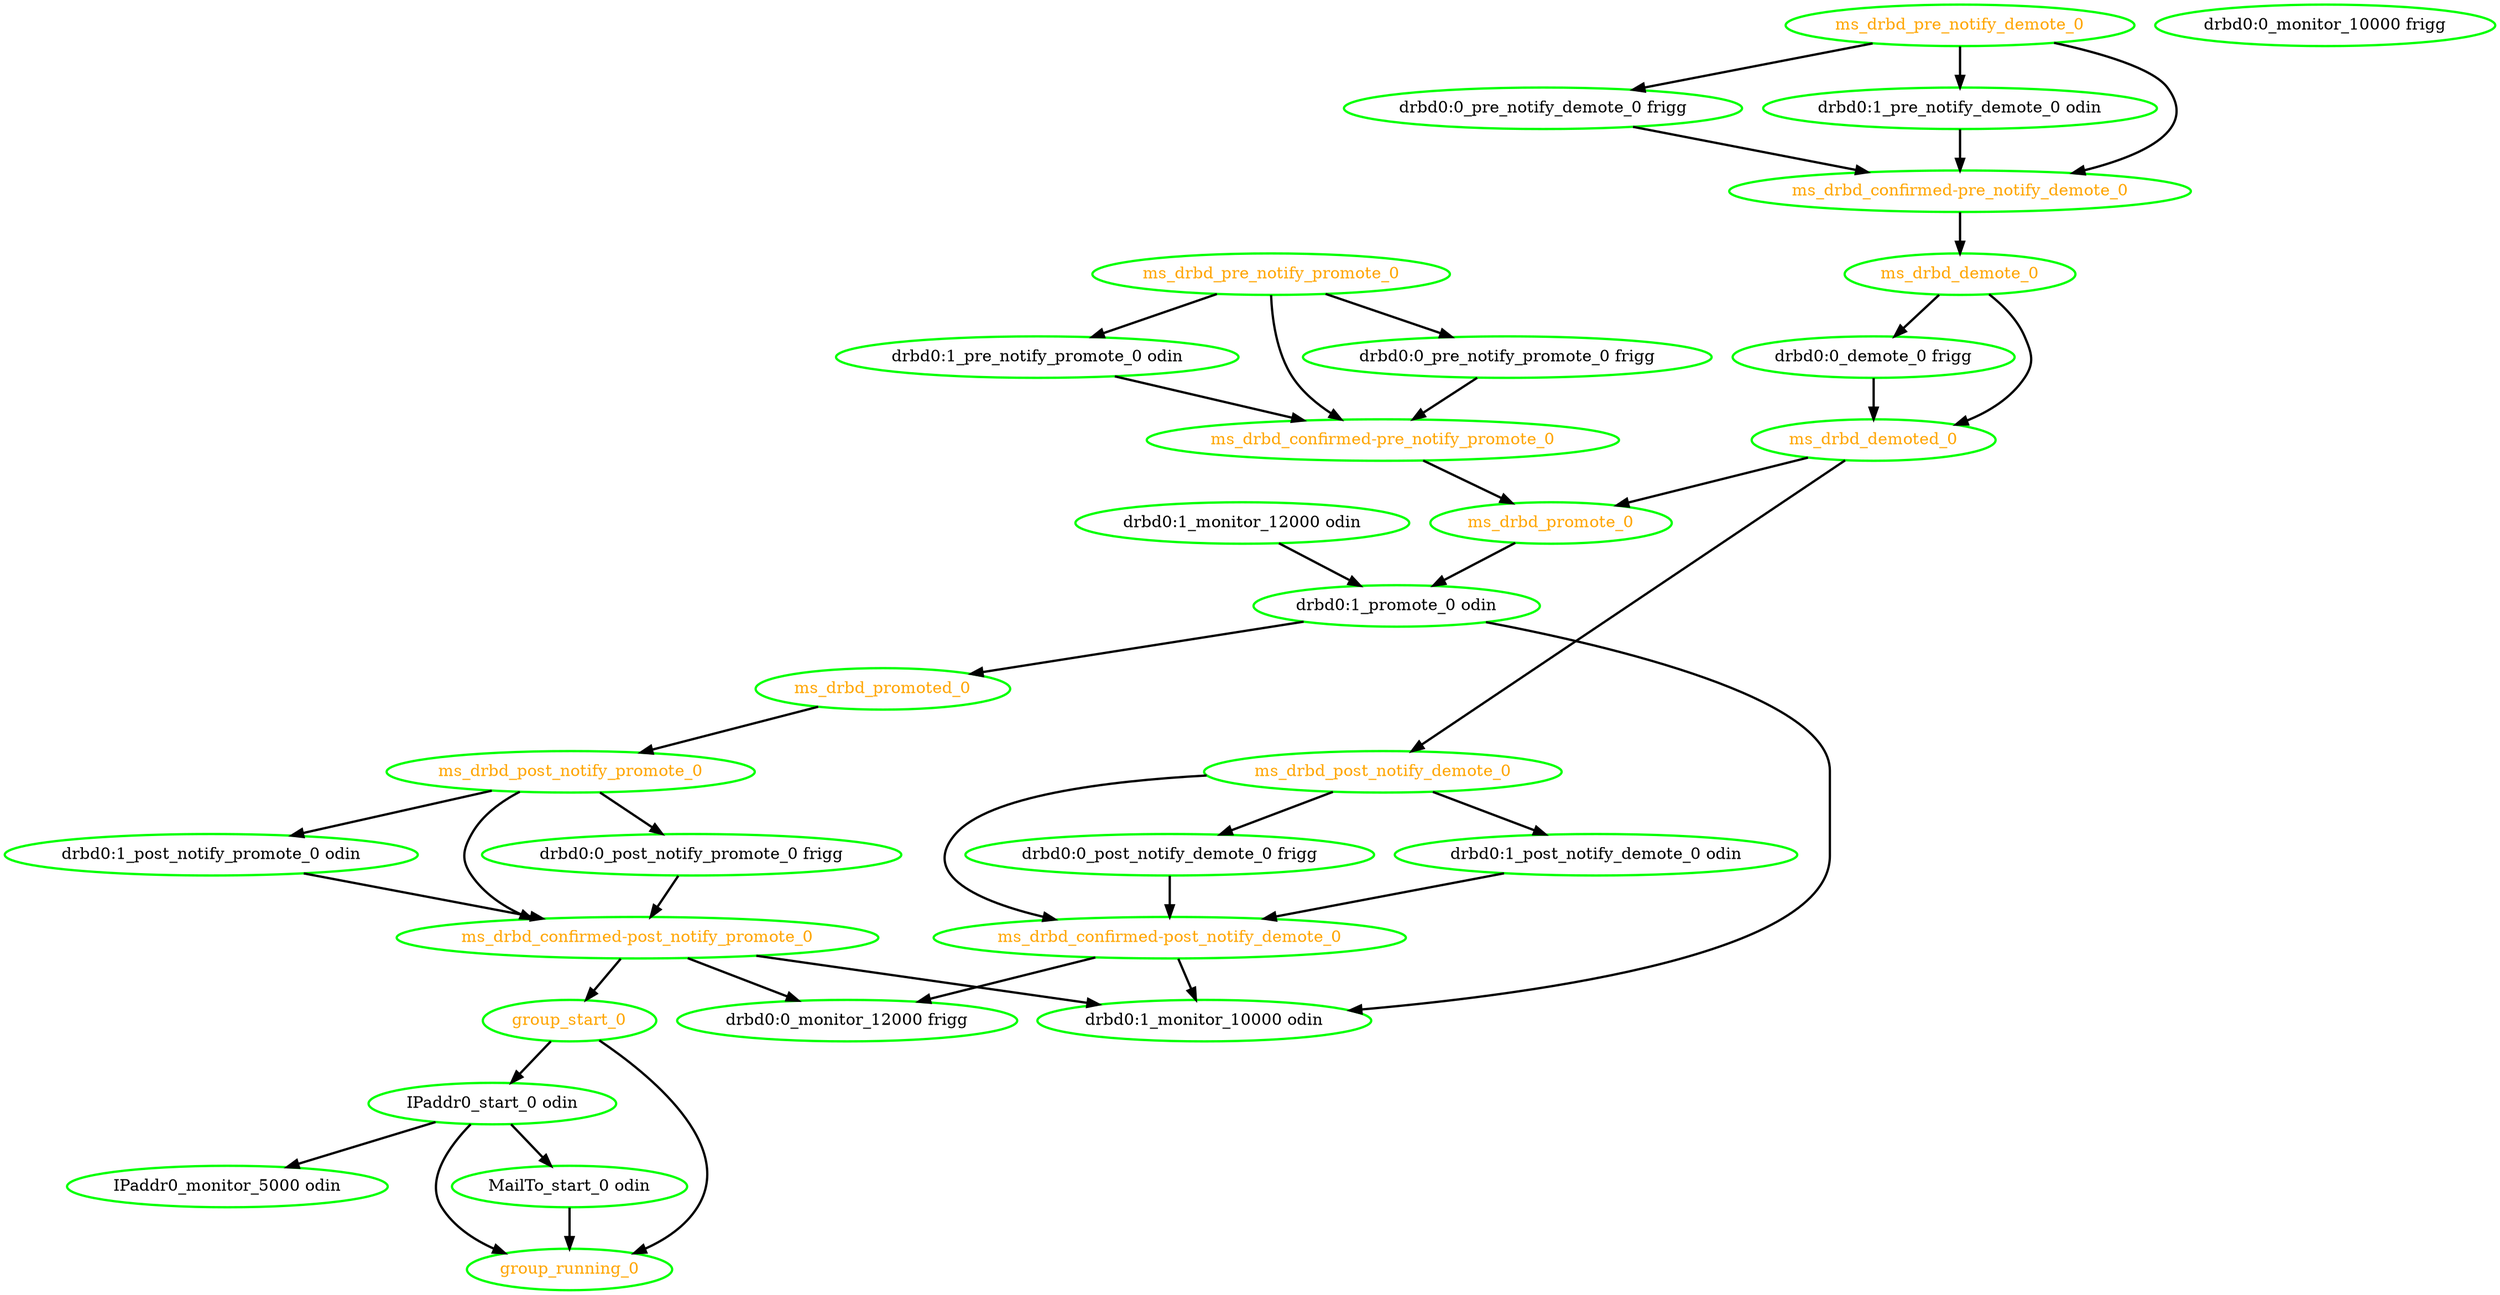 digraph "g" {
"IPaddr0_monitor_5000 odin" [ style=bold color="green" fontcolor="black"  ]
"IPaddr0_start_0 odin" -> "IPaddr0_monitor_5000 odin" [ style = bold]
"IPaddr0_start_0 odin" -> "MailTo_start_0 odin" [ style = bold]
"IPaddr0_start_0 odin" -> "group_running_0" [ style = bold]
"IPaddr0_start_0 odin" [ style=bold color="green" fontcolor="black"  ]
"MailTo_start_0 odin" -> "group_running_0" [ style = bold]
"MailTo_start_0 odin" [ style=bold color="green" fontcolor="black"  ]
"drbd0:0_demote_0 frigg" -> "ms_drbd_demoted_0" [ style = bold]
"drbd0:0_demote_0 frigg" [ style=bold color="green" fontcolor="black"  ]
"drbd0:0_monitor_10000 frigg" [ style=bold color="green" fontcolor="black"  ]
"drbd0:0_monitor_12000 frigg" [ style=bold color="green" fontcolor="black"  ]
"drbd0:0_post_notify_demote_0 frigg" -> "ms_drbd_confirmed-post_notify_demote_0" [ style = bold]
"drbd0:0_post_notify_demote_0 frigg" [ style=bold color="green" fontcolor="black"  ]
"drbd0:0_post_notify_promote_0 frigg" -> "ms_drbd_confirmed-post_notify_promote_0" [ style = bold]
"drbd0:0_post_notify_promote_0 frigg" [ style=bold color="green" fontcolor="black"  ]
"drbd0:0_pre_notify_demote_0 frigg" -> "ms_drbd_confirmed-pre_notify_demote_0" [ style = bold]
"drbd0:0_pre_notify_demote_0 frigg" [ style=bold color="green" fontcolor="black"  ]
"drbd0:0_pre_notify_promote_0 frigg" -> "ms_drbd_confirmed-pre_notify_promote_0" [ style = bold]
"drbd0:0_pre_notify_promote_0 frigg" [ style=bold color="green" fontcolor="black"  ]
"drbd0:1_monitor_10000 odin" [ style=bold color="green" fontcolor="black"  ]
"drbd0:1_monitor_12000 odin" -> "drbd0:1_promote_0 odin" [ style = bold]
"drbd0:1_monitor_12000 odin" [ style=bold color="green" fontcolor="black"  ]
"drbd0:1_post_notify_demote_0 odin" -> "ms_drbd_confirmed-post_notify_demote_0" [ style = bold]
"drbd0:1_post_notify_demote_0 odin" [ style=bold color="green" fontcolor="black"  ]
"drbd0:1_post_notify_promote_0 odin" -> "ms_drbd_confirmed-post_notify_promote_0" [ style = bold]
"drbd0:1_post_notify_promote_0 odin" [ style=bold color="green" fontcolor="black"  ]
"drbd0:1_pre_notify_demote_0 odin" -> "ms_drbd_confirmed-pre_notify_demote_0" [ style = bold]
"drbd0:1_pre_notify_demote_0 odin" [ style=bold color="green" fontcolor="black"  ]
"drbd0:1_pre_notify_promote_0 odin" -> "ms_drbd_confirmed-pre_notify_promote_0" [ style = bold]
"drbd0:1_pre_notify_promote_0 odin" [ style=bold color="green" fontcolor="black"  ]
"drbd0:1_promote_0 odin" -> "drbd0:1_monitor_10000 odin" [ style = bold]
"drbd0:1_promote_0 odin" -> "ms_drbd_promoted_0" [ style = bold]
"drbd0:1_promote_0 odin" [ style=bold color="green" fontcolor="black"  ]
"group_running_0" [ style=bold color="green" fontcolor="orange"  ]
"group_start_0" -> "IPaddr0_start_0 odin" [ style = bold]
"group_start_0" -> "group_running_0" [ style = bold]
"group_start_0" [ style=bold color="green" fontcolor="orange"  ]
"ms_drbd_confirmed-post_notify_demote_0" -> "drbd0:0_monitor_12000 frigg" [ style = bold]
"ms_drbd_confirmed-post_notify_demote_0" -> "drbd0:1_monitor_10000 odin" [ style = bold]
"ms_drbd_confirmed-post_notify_demote_0" [ style=bold color="green" fontcolor="orange"  ]
"ms_drbd_confirmed-post_notify_promote_0" -> "drbd0:0_monitor_12000 frigg" [ style = bold]
"ms_drbd_confirmed-post_notify_promote_0" -> "drbd0:1_monitor_10000 odin" [ style = bold]
"ms_drbd_confirmed-post_notify_promote_0" -> "group_start_0" [ style = bold]
"ms_drbd_confirmed-post_notify_promote_0" [ style=bold color="green" fontcolor="orange"  ]
"ms_drbd_confirmed-pre_notify_demote_0" -> "ms_drbd_demote_0" [ style = bold]
"ms_drbd_confirmed-pre_notify_demote_0" [ style=bold color="green" fontcolor="orange"  ]
"ms_drbd_confirmed-pre_notify_promote_0" -> "ms_drbd_promote_0" [ style = bold]
"ms_drbd_confirmed-pre_notify_promote_0" [ style=bold color="green" fontcolor="orange"  ]
"ms_drbd_demote_0" -> "drbd0:0_demote_0 frigg" [ style = bold]
"ms_drbd_demote_0" -> "ms_drbd_demoted_0" [ style = bold]
"ms_drbd_demote_0" [ style=bold color="green" fontcolor="orange"  ]
"ms_drbd_demoted_0" -> "ms_drbd_post_notify_demote_0" [ style = bold]
"ms_drbd_demoted_0" -> "ms_drbd_promote_0" [ style = bold]
"ms_drbd_demoted_0" [ style=bold color="green" fontcolor="orange"  ]
"ms_drbd_post_notify_demote_0" -> "drbd0:0_post_notify_demote_0 frigg" [ style = bold]
"ms_drbd_post_notify_demote_0" -> "drbd0:1_post_notify_demote_0 odin" [ style = bold]
"ms_drbd_post_notify_demote_0" -> "ms_drbd_confirmed-post_notify_demote_0" [ style = bold]
"ms_drbd_post_notify_demote_0" [ style=bold color="green" fontcolor="orange"  ]
"ms_drbd_post_notify_promote_0" -> "drbd0:0_post_notify_promote_0 frigg" [ style = bold]
"ms_drbd_post_notify_promote_0" -> "drbd0:1_post_notify_promote_0 odin" [ style = bold]
"ms_drbd_post_notify_promote_0" -> "ms_drbd_confirmed-post_notify_promote_0" [ style = bold]
"ms_drbd_post_notify_promote_0" [ style=bold color="green" fontcolor="orange"  ]
"ms_drbd_pre_notify_demote_0" -> "drbd0:0_pre_notify_demote_0 frigg" [ style = bold]
"ms_drbd_pre_notify_demote_0" -> "drbd0:1_pre_notify_demote_0 odin" [ style = bold]
"ms_drbd_pre_notify_demote_0" -> "ms_drbd_confirmed-pre_notify_demote_0" [ style = bold]
"ms_drbd_pre_notify_demote_0" [ style=bold color="green" fontcolor="orange"  ]
"ms_drbd_pre_notify_promote_0" -> "drbd0:0_pre_notify_promote_0 frigg" [ style = bold]
"ms_drbd_pre_notify_promote_0" -> "drbd0:1_pre_notify_promote_0 odin" [ style = bold]
"ms_drbd_pre_notify_promote_0" -> "ms_drbd_confirmed-pre_notify_promote_0" [ style = bold]
"ms_drbd_pre_notify_promote_0" [ style=bold color="green" fontcolor="orange"  ]
"ms_drbd_promote_0" -> "drbd0:1_promote_0 odin" [ style = bold]
"ms_drbd_promote_0" [ style=bold color="green" fontcolor="orange"  ]
"ms_drbd_promoted_0" -> "ms_drbd_post_notify_promote_0" [ style = bold]
"ms_drbd_promoted_0" [ style=bold color="green" fontcolor="orange"  ]
}

